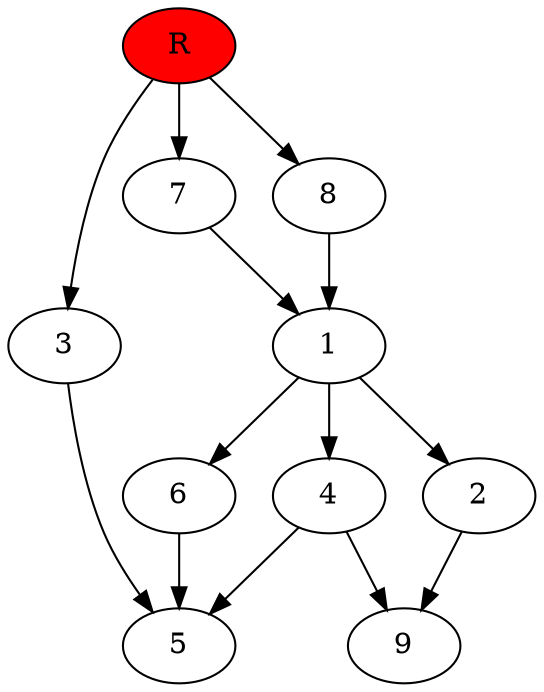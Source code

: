 digraph prb1062 {
	1
	2
	3
	4
	5
	6
	7
	8
	R [fillcolor="#ff0000" style=filled]
	1 -> 2
	1 -> 4
	1 -> 6
	2 -> 9
	3 -> 5
	4 -> 5
	4 -> 9
	6 -> 5
	7 -> 1
	8 -> 1
	R -> 3
	R -> 7
	R -> 8
}
